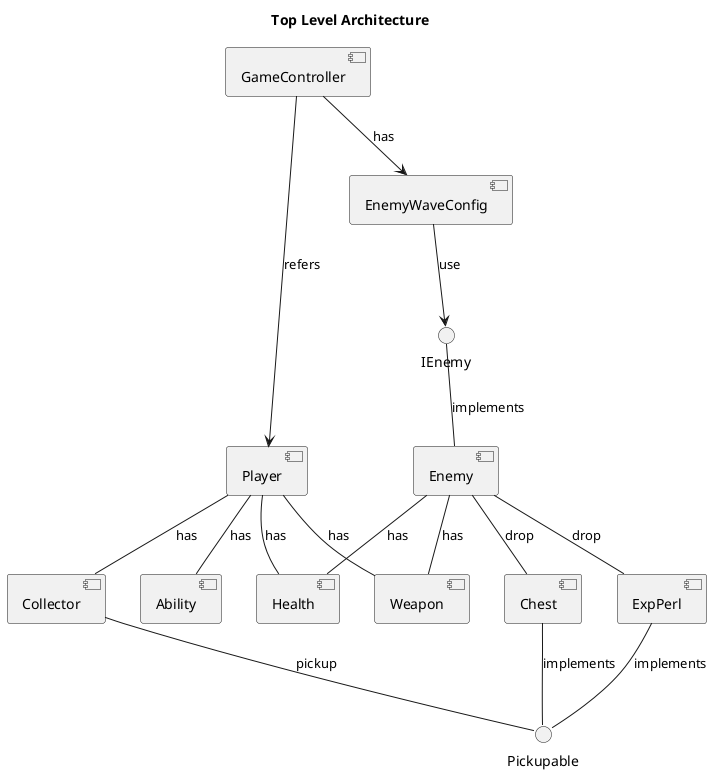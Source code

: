 @startuml

title Top Level Architecture

component GameController as gc
component Player as p
interface IEnemy as ie
component Enemy as e
component EnemyWaveConfig as emc
component Health as h
component Weapon as w
component Chest as c
component Ability as a
interface Pickupable as pick
component ExpPerl as exp
component Collector as coll

ie -- e : implements
gc --> emc : has
emc --> ie : use

gc ----> p : refers

c -- pick : implements
exp -- pick : implements

p -- a : has
p -- w : has
p -- h : has
p -- coll : has
coll -- pick : pickup

e -- h : has
e -- c : drop
e -- w : has
e -- exp : drop


@enduml